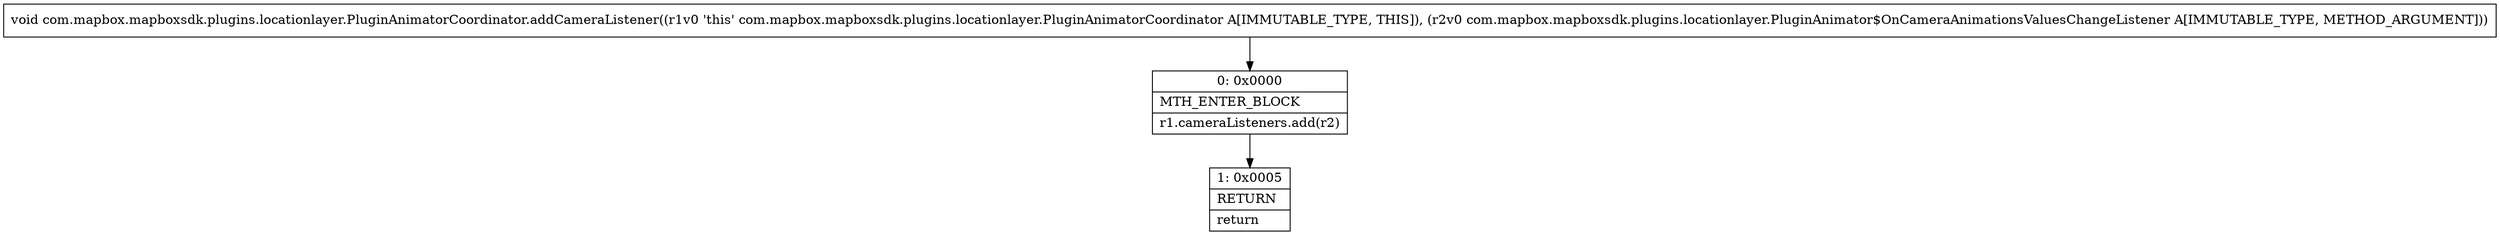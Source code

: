 digraph "CFG forcom.mapbox.mapboxsdk.plugins.locationlayer.PluginAnimatorCoordinator.addCameraListener(Lcom\/mapbox\/mapboxsdk\/plugins\/locationlayer\/PluginAnimator$OnCameraAnimationsValuesChangeListener;)V" {
Node_0 [shape=record,label="{0\:\ 0x0000|MTH_ENTER_BLOCK\l|r1.cameraListeners.add(r2)\l}"];
Node_1 [shape=record,label="{1\:\ 0x0005|RETURN\l|return\l}"];
MethodNode[shape=record,label="{void com.mapbox.mapboxsdk.plugins.locationlayer.PluginAnimatorCoordinator.addCameraListener((r1v0 'this' com.mapbox.mapboxsdk.plugins.locationlayer.PluginAnimatorCoordinator A[IMMUTABLE_TYPE, THIS]), (r2v0 com.mapbox.mapboxsdk.plugins.locationlayer.PluginAnimator$OnCameraAnimationsValuesChangeListener A[IMMUTABLE_TYPE, METHOD_ARGUMENT])) }"];
MethodNode -> Node_0;
Node_0 -> Node_1;
}

